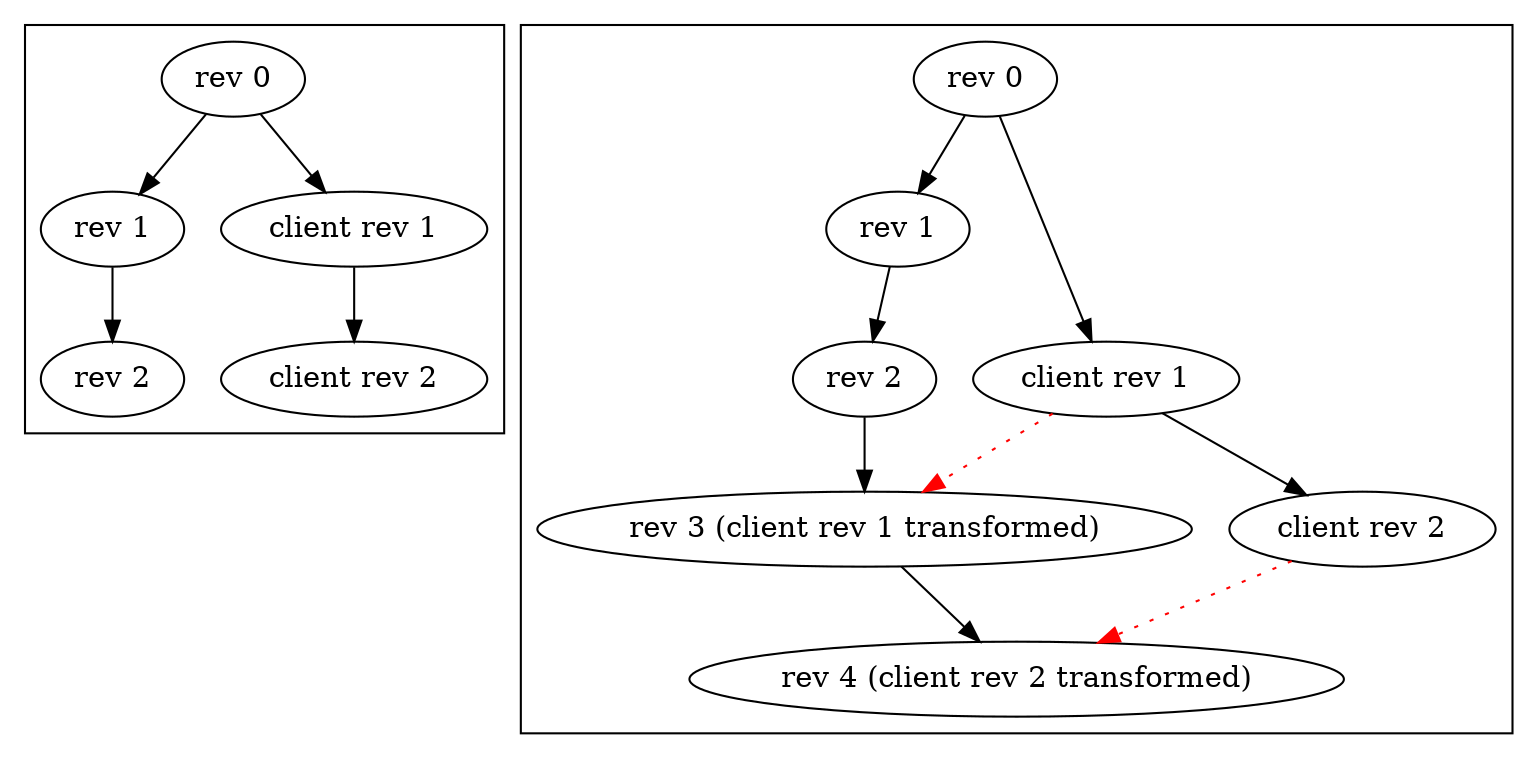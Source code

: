 digraph merge {

  subgraph cluster_0 {
    b_rev0 [label="rev 0"]
    b_rev1 [label="rev 1"]
    b_rev2 [label="rev 2"]
    b_client1 [label="client rev 1"]
    b_client2 [label="client rev 2"]

    b_rev0 -> b_rev1 -> b_rev2
    b_rev0 -> b_client1 -> b_client2
  }

  subgraph cluster_1 {
    rev0 [label="rev 0"]
    rev1 [label="rev 1"]
    rev2 [label="rev 2"]
    client1 [label="client rev 1"]
    client2 [label="client rev 2"]
    client1_ [label="rev 3 (client rev 1 transformed)"]
    client2_ [label="rev 4 (client rev 2 transformed)"]

    rev0 -> rev1 -> rev2
    rev2 -> client1_ -> client2_
    rev0 -> client1 -> client2
    client1 -> client1_ [style="dotted", color=red]
    client2 -> client2_ [style="dotted", color=red]
  }
  
}
